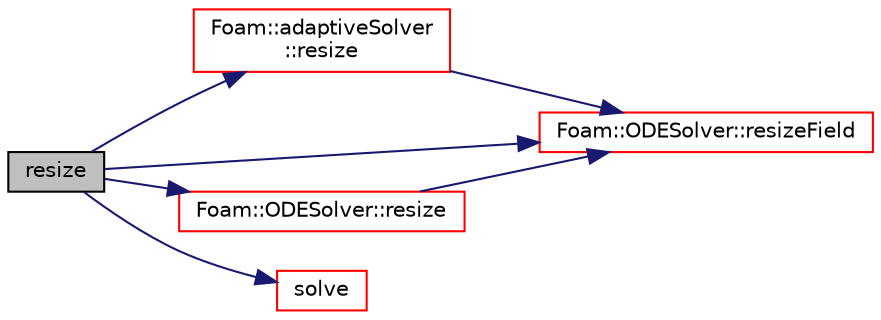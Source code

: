 digraph "resize"
{
  bgcolor="transparent";
  edge [fontname="Helvetica",fontsize="10",labelfontname="Helvetica",labelfontsize="10"];
  node [fontname="Helvetica",fontsize="10",shape=record];
  rankdir="LR";
  Node66 [label="resize",height=0.2,width=0.4,color="black", fillcolor="grey75", style="filled", fontcolor="black"];
  Node66 -> Node67 [color="midnightblue",fontsize="10",style="solid",fontname="Helvetica"];
  Node67 [label="Foam::adaptiveSolver\l::resize",height=0.2,width=0.4,color="red",URL="$a26681.html#a65077f059cfe340cce9286a00ecb4838",tooltip="Resize the ODE solver. "];
  Node67 -> Node68 [color="midnightblue",fontsize="10",style="solid",fontname="Helvetica"];
  Node68 [label="Foam::ODESolver::resizeField",height=0.2,width=0.4,color="red",URL="$a26689.html#aef2c9a36849516ea3c2071e0cc1628cb"];
  Node66 -> Node72 [color="midnightblue",fontsize="10",style="solid",fontname="Helvetica"];
  Node72 [label="Foam::ODESolver::resize",height=0.2,width=0.4,color="red",URL="$a26689.html#acf0d23e4e2bb153ff62f004be1521ba4",tooltip="Resize the ODE solver. "];
  Node72 -> Node68 [color="midnightblue",fontsize="10",style="solid",fontname="Helvetica"];
  Node66 -> Node68 [color="midnightblue",fontsize="10",style="solid",fontname="Helvetica"];
  Node66 -> Node120 [color="midnightblue",fontsize="10",style="solid",fontname="Helvetica"];
  Node120 [label="solve",height=0.2,width=0.4,color="red",URL="$a26697.html#ab251311d21daf700b24723afe0ef21e0",tooltip="Solve a single step dx and return the error. "];
}
